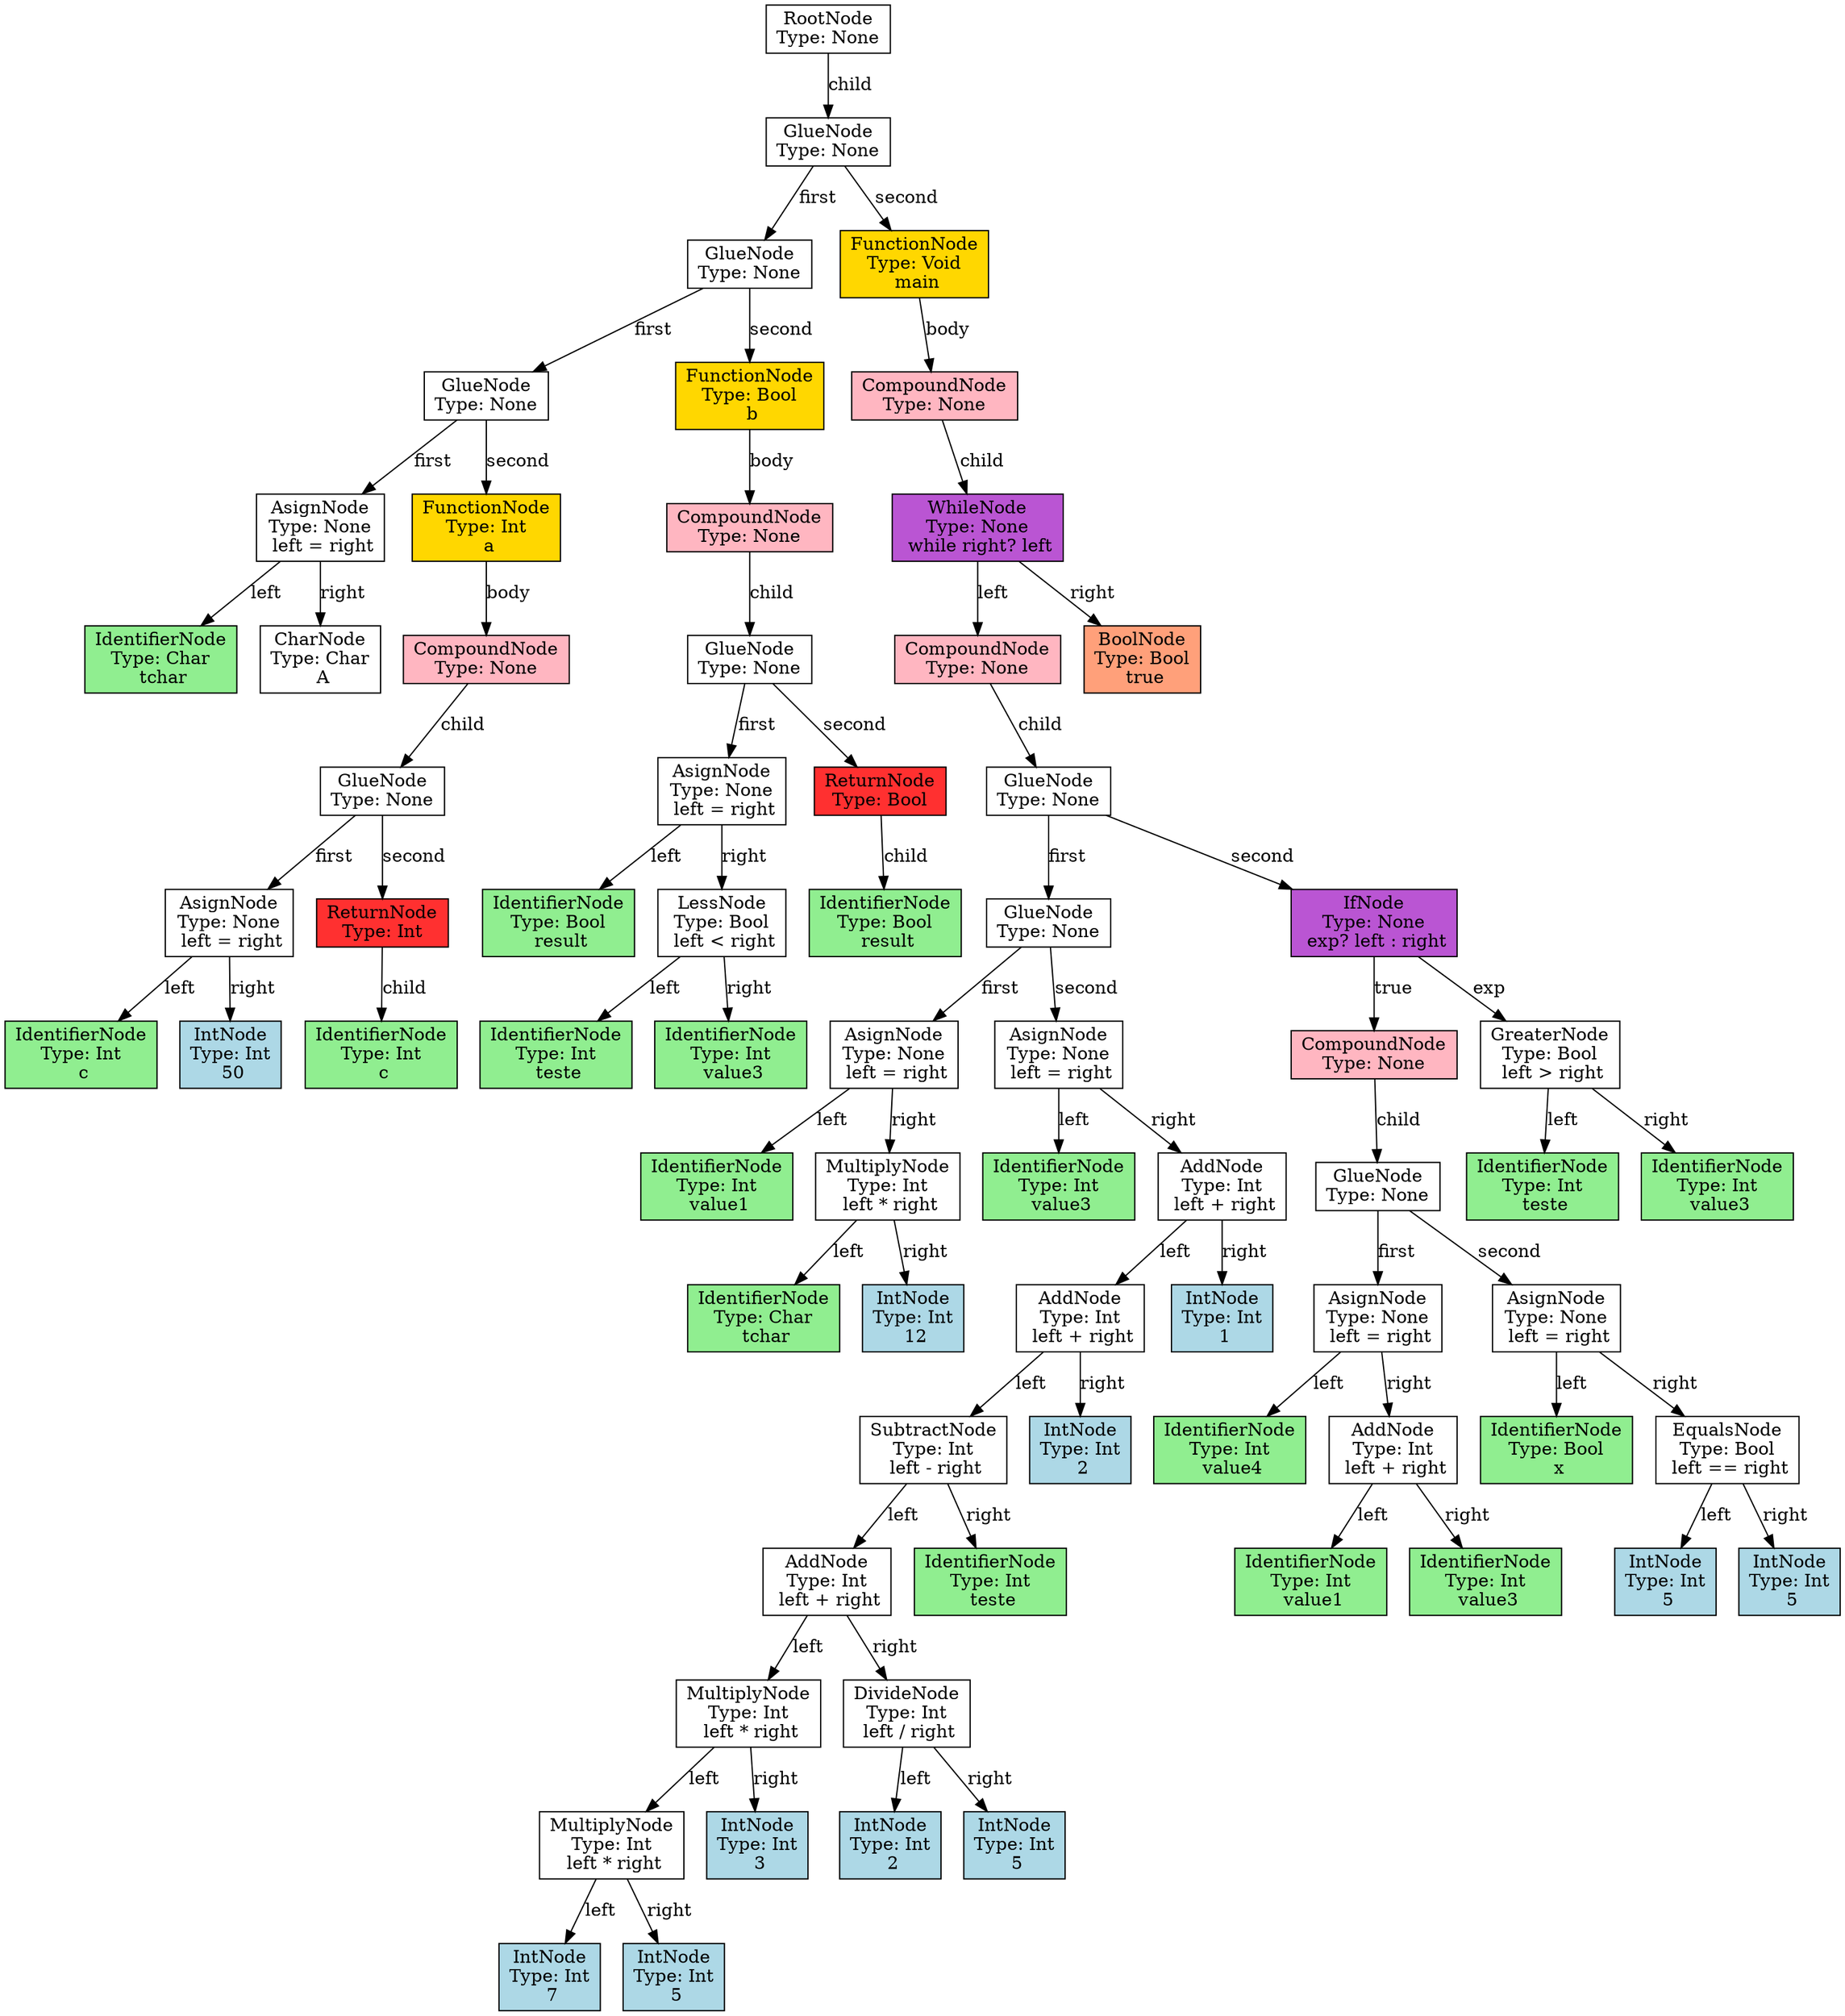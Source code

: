 digraph Tree {
  node [shape=box];

  node69 [label="RootNode\nType: None", style=filled, fillcolor=white];
  node68 [label="GlueNode\nType: None", style=filled, fillcolor=white];
  node22 [label="GlueNode\nType: None", style=filled, fillcolor=white];
  node11 [label="GlueNode\nType: None", style=filled, fillcolor=white];
  node2 [label="AsignNode\nType: None\n left = right", style=filled, fillcolor=white];
  node1 [label="IdentifierNode\nType: Char\n tchar", style=filled, fillcolor=lightgreen];
  node2 -> node1 [label="left"];
  node0 [label="CharNode\nType: Char\n A", style=filled, fillcolor=white];
  node2 -> node0 [label="right"];
  node11 -> node2 [label="first"];
  node10 [label="FunctionNode\nType: Int\n a", style=filled, fillcolor=gold];
  node9 [label="CompoundNode\nType: None", style=filled, fillcolor=lightpink];
  node8 [label="GlueNode\nType: None", style=filled, fillcolor=white];
  node5 [label="AsignNode\nType: None\n left = right", style=filled, fillcolor=white];
  node4 [label="IdentifierNode\nType: Int\n c", style=filled, fillcolor=lightgreen];
  node5 -> node4 [label="left"];
  node3 [label="IntNode\nType: Int\n 50", style=filled, fillcolor=lightblue];
  node5 -> node3 [label="right"];
  node8 -> node5 [label="first"];
  node7 [label="ReturnNode\nType: Int", style=filled, fillcolor=firebrick1];
  node6 [label="IdentifierNode\nType: Int\n c", style=filled, fillcolor=lightgreen];
  node7 -> node6 [label="child"];
  node8 -> node7 [label="second"];
  node9 -> node8 [label="child"];
  node10 -> node9 [label="body"];
  node11 -> node10 [label="second"];
  node22 -> node11 [label="first"];
  node21 [label="FunctionNode\nType: Bool\n b", style=filled, fillcolor=gold];
  node20 [label="CompoundNode\nType: None", style=filled, fillcolor=lightpink];
  node19 [label="GlueNode\nType: None", style=filled, fillcolor=white];
  node16 [label="AsignNode\nType: None\n left = right", style=filled, fillcolor=white];
  node15 [label="IdentifierNode\nType: Bool\n result", style=filled, fillcolor=lightgreen];
  node16 -> node15 [label="left"];
  node14 [label="LessNode\nType: Bool\n left < right", style=filled, fillcolor=white];
  node13 [label="IdentifierNode\nType: Int\n teste", style=filled, fillcolor=lightgreen];
  node14 -> node13 [label="left"];
  node12 [label="IdentifierNode\nType: Int\n value3", style=filled, fillcolor=lightgreen];
  node14 -> node12 [label="right"];
  node16 -> node14 [label="right"];
  node19 -> node16 [label="first"];
  node18 [label="ReturnNode\nType: Bool", style=filled, fillcolor=firebrick1];
  node17 [label="IdentifierNode\nType: Bool\n result", style=filled, fillcolor=lightgreen];
  node18 -> node17 [label="child"];
  node19 -> node18 [label="second"];
  node20 -> node19 [label="child"];
  node21 -> node20 [label="body"];
  node22 -> node21 [label="second"];
  node68 -> node22 [label="first"];
  node67 [label="FunctionNode\nType: Void\n main", style=filled, fillcolor=gold];
  node66 [label="CompoundNode\nType: None", style=filled, fillcolor=lightpink];
  node65 [label="WhileNode\nType: None\n while right? left", style=filled, fillcolor=mediumorchid];
  node64 [label="CompoundNode\nType: None", style=filled, fillcolor=lightpink];
  node63 [label="GlueNode\nType: None", style=filled, fillcolor=white];
  node46 [label="GlueNode\nType: None", style=filled, fillcolor=white];
  node28 [label="AsignNode\nType: None\n left = right", style=filled, fillcolor=white];
  node27 [label="IdentifierNode\nType: Int\n value1", style=filled, fillcolor=lightgreen];
  node28 -> node27 [label="left"];
  node26 [label="MultiplyNode\nType: Int\n left * right", style=filled, fillcolor=white];
  node25 [label="IdentifierNode\nType: Char\n tchar", style=filled, fillcolor=lightgreen];
  node26 -> node25 [label="left"];
  node24 [label="IntNode\nType: Int\n 12", style=filled, fillcolor=lightblue];
  node26 -> node24 [label="right"];
  node28 -> node26 [label="right"];
  node46 -> node28 [label="first"];
  node45 [label="AsignNode\nType: None\n left = right", style=filled, fillcolor=white];
  node29 [label="IdentifierNode\nType: Int\n value3", style=filled, fillcolor=lightgreen];
  node45 -> node29 [label="left"];
  node44 [label="AddNode\nType: Int\n left + right", style=filled, fillcolor=white];
  node43 [label="AddNode\nType: Int\n left + right", style=filled, fillcolor=white];
  node42 [label="SubtractNode\nType: Int\n left - right", style=filled, fillcolor=white];
  node41 [label="AddNode\nType: Int\n left + right", style=filled, fillcolor=white];
  node40 [label="MultiplyNode\nType: Int\n left * right", style=filled, fillcolor=white];
  node39 [label="MultiplyNode\nType: Int\n left * right", style=filled, fillcolor=white];
  node38 [label="IntNode\nType: Int\n 7", style=filled, fillcolor=lightblue];
  node39 -> node38 [label="left"];
  node37 [label="IntNode\nType: Int\n 5", style=filled, fillcolor=lightblue];
  node39 -> node37 [label="right"];
  node40 -> node39 [label="left"];
  node36 [label="IntNode\nType: Int\n 3", style=filled, fillcolor=lightblue];
  node40 -> node36 [label="right"];
  node41 -> node40 [label="left"];
  node35 [label="DivideNode\nType: Int\n left / right", style=filled, fillcolor=white];
  node34 [label="IntNode\nType: Int\n 2", style=filled, fillcolor=lightblue];
  node35 -> node34 [label="left"];
  node33 [label="IntNode\nType: Int\n 5", style=filled, fillcolor=lightblue];
  node35 -> node33 [label="right"];
  node41 -> node35 [label="right"];
  node42 -> node41 [label="left"];
  node32 [label="IdentifierNode\nType: Int\n teste", style=filled, fillcolor=lightgreen];
  node42 -> node32 [label="right"];
  node43 -> node42 [label="left"];
  node31 [label="IntNode\nType: Int\n 2", style=filled, fillcolor=lightblue];
  node43 -> node31 [label="right"];
  node44 -> node43 [label="left"];
  node30 [label="IntNode\nType: Int\n 1", style=filled, fillcolor=lightblue];
  node44 -> node30 [label="right"];
  node45 -> node44 [label="right"];
  node46 -> node45 [label="second"];
  node63 -> node46 [label="first"];
  node62 [label="IfNode\nType: None\n exp? left : right", style=filled, fillcolor=mediumorchid];
  node61 [label="CompoundNode\nType: None", style=filled, fillcolor=lightpink];
  node60 [label="GlueNode\nType: None", style=filled, fillcolor=white];
  node54 [label="AsignNode\nType: None\n left = right", style=filled, fillcolor=white];
  node53 [label="IdentifierNode\nType: Int\n value4", style=filled, fillcolor=lightgreen];
  node54 -> node53 [label="left"];
  node52 [label="AddNode\nType: Int\n left + right", style=filled, fillcolor=white];
  node51 [label="IdentifierNode\nType: Int\n value1", style=filled, fillcolor=lightgreen];
  node52 -> node51 [label="left"];
  node50 [label="IdentifierNode\nType: Int\n value3", style=filled, fillcolor=lightgreen];
  node52 -> node50 [label="right"];
  node54 -> node52 [label="right"];
  node60 -> node54 [label="first"];
  node59 [label="AsignNode\nType: None\n left = right", style=filled, fillcolor=white];
  node58 [label="IdentifierNode\nType: Bool\n x", style=filled, fillcolor=lightgreen];
  node59 -> node58 [label="left"];
  node57 [label="EqualsNode\nType: Bool\n left == right", style=filled, fillcolor=white];
  node56 [label="IntNode\nType: Int\n 5", style=filled, fillcolor=lightblue];
  node57 -> node56 [label="left"];
  node55 [label="IntNode\nType: Int\n 5", style=filled, fillcolor=lightblue];
  node57 -> node55 [label="right"];
  node59 -> node57 [label="right"];
  node60 -> node59 [label="second"];
  node61 -> node60 [label="child"];
  node62 -> node61 [label="true"];
  node49 [label="GreaterNode\nType: Bool\n left > right", style=filled, fillcolor=white];
  node48 [label="IdentifierNode\nType: Int\n teste", style=filled, fillcolor=lightgreen];
  node49 -> node48 [label="left"];
  node47 [label="IdentifierNode\nType: Int\n value3", style=filled, fillcolor=lightgreen];
  node49 -> node47 [label="right"];
  node62 -> node49 [label="exp"];
  node63 -> node62 [label="second"];
  node64 -> node63 [label="child"];
  node65 -> node64 [label="left"];
  node23 [label="BoolNode\nType: Bool\n true", style=filled, fillcolor=lightsalmon];
  node65 -> node23 [label="right"];
  node66 -> node65 [label="child"];
  node67 -> node66 [label="body"];
  node68 -> node67 [label="second"];
  node69 -> node68 [label="child"];
}
